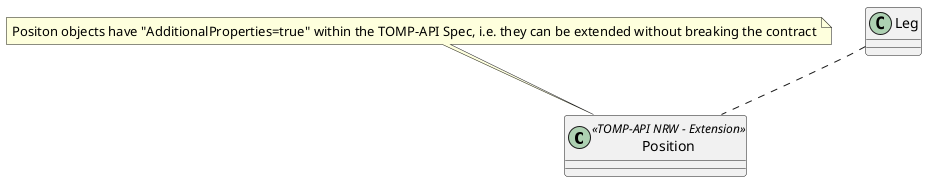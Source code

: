 @startuml
class Position << TOMP-API NRW - Extension >>

note top of Position : Positon objects have "AdditionalProperties=true" within the TOMP-API Spec, i.e. they can be extended without breaking the contract

Leg .. Position

class Leg

@enduml
